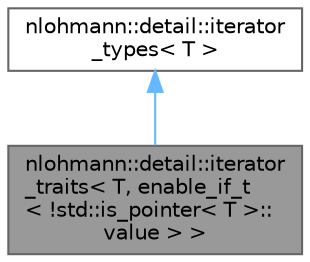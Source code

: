 digraph "nlohmann::detail::iterator_traits&lt; T, enable_if_t&lt; !std::is_pointer&lt; T &gt;::value &gt; &gt;"
{
 // INTERACTIVE_SVG=YES
 // LATEX_PDF_SIZE
  bgcolor="transparent";
  edge [fontname=Helvetica,fontsize=10,labelfontname=Helvetica,labelfontsize=10];
  node [fontname=Helvetica,fontsize=10,shape=box,height=0.2,width=0.4];
  Node1 [id="Node000001",label="nlohmann::detail::iterator\l_traits\< T, enable_if_t\l\< !std::is_pointer\< T \>::\lvalue \> \>",height=0.2,width=0.4,color="gray40", fillcolor="grey60", style="filled", fontcolor="black",tooltip=" "];
  Node2 -> Node1 [id="edge1_Node000001_Node000002",dir="back",color="steelblue1",style="solid",tooltip=" "];
  Node2 [id="Node000002",label="nlohmann::detail::iterator\l_types\< T \>",height=0.2,width=0.4,color="gray40", fillcolor="white", style="filled",URL="$a01189.html",tooltip=" "];
}
